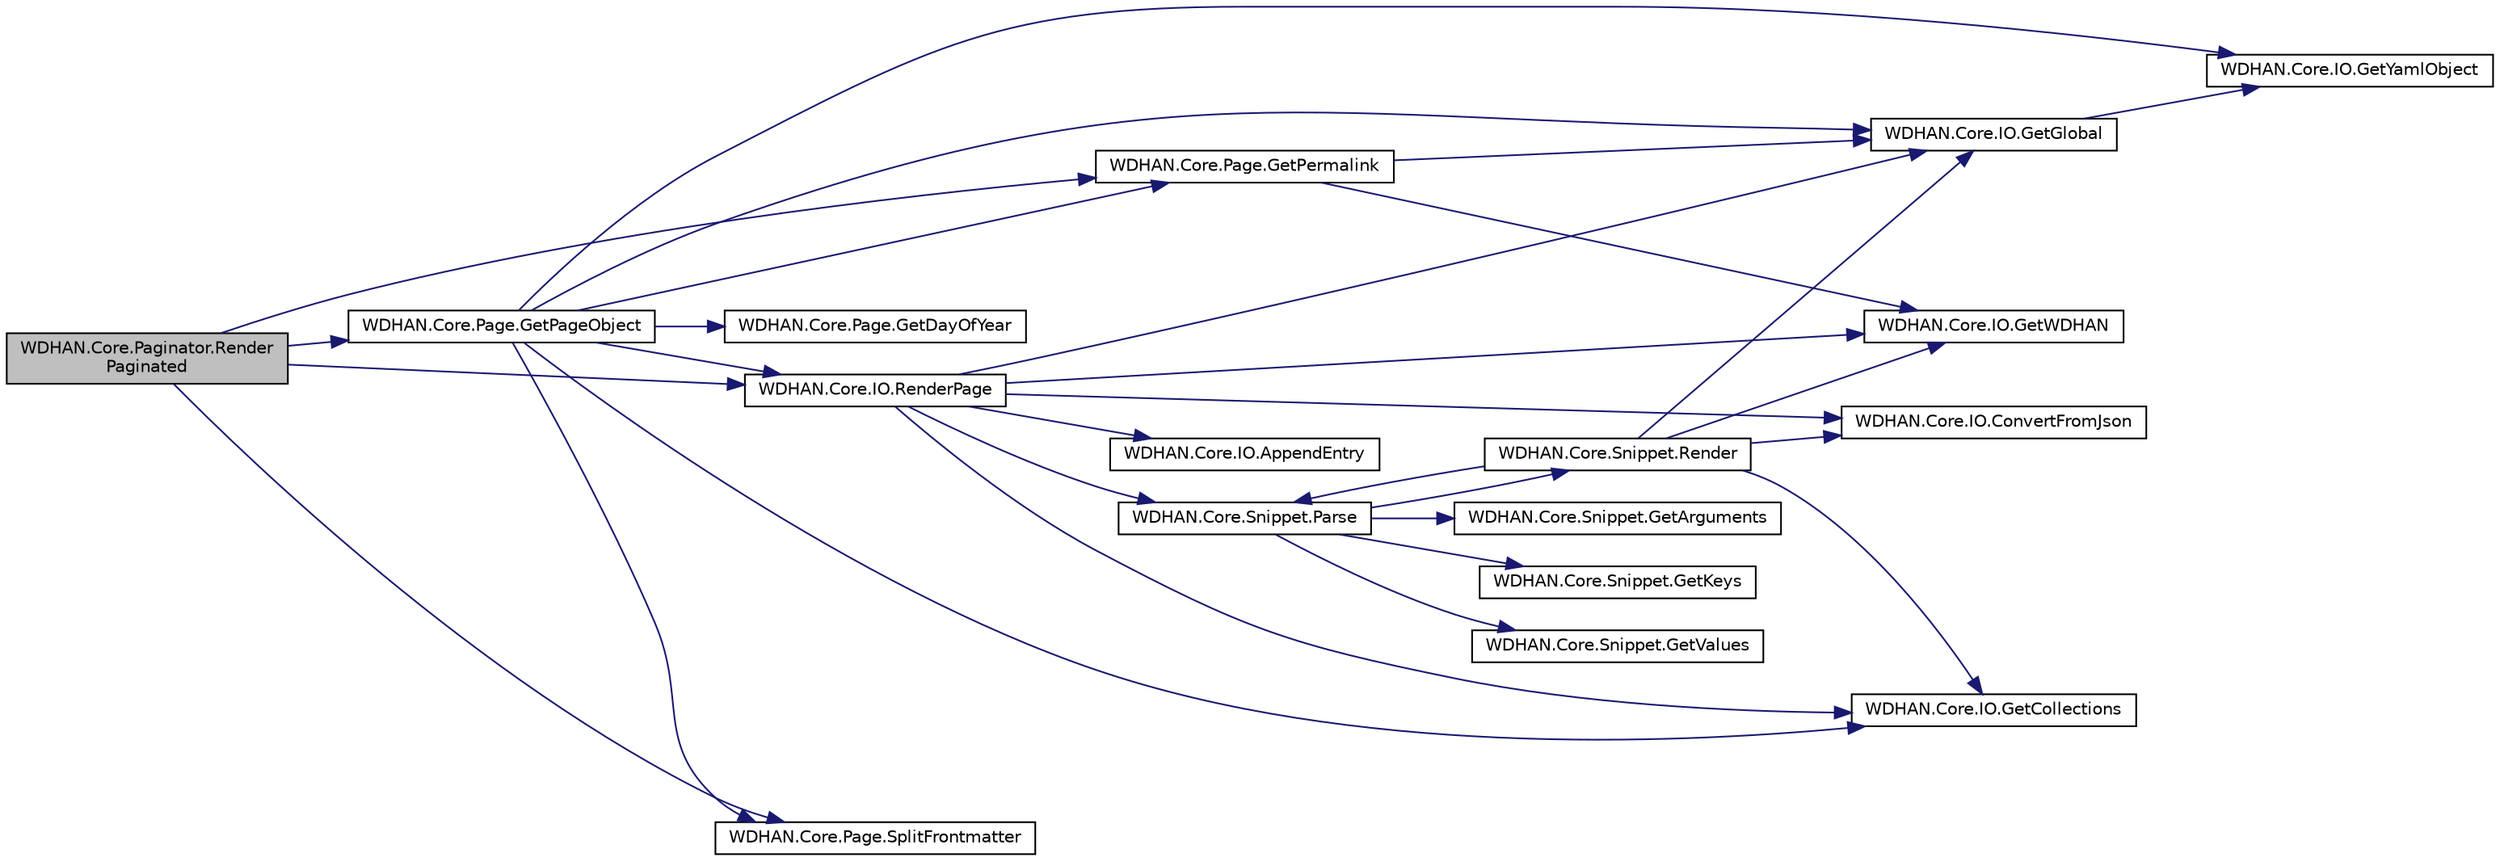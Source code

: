 digraph "WDHAN.Core.Paginator.RenderPaginated"
{
 // LATEX_PDF_SIZE
  edge [fontname="Helvetica",fontsize="10",labelfontname="Helvetica",labelfontsize="10"];
  node [fontname="Helvetica",fontsize="10",shape=record];
  rankdir="LR";
  Node1 [label="WDHAN.Core.Paginator.Render\lPaginated",height=0.2,width=0.4,color="black", fillcolor="grey75", style="filled", fontcolor="black",tooltip="Outputs a paginated version of a page (requires {{ page.paginate }} and {{ page.collection }})"];
  Node1 -> Node2 [color="midnightblue",fontsize="10",style="solid",fontname="Helvetica"];
  Node2 [label="WDHAN.Core.Page.GetPageObject",height=0.2,width=0.4,color="black", fillcolor="white", style="filled",URL="$class_w_d_h_a_n_1_1_core_1_1_page.html#a292f66b0e00db3129dd8db67c6235599",tooltip="Parses a given page into a JObject"];
  Node2 -> Node3 [color="midnightblue",fontsize="10",style="solid",fontname="Helvetica"];
  Node3 [label="WDHAN.Core.IO.GetCollections",height=0.2,width=0.4,color="black", fillcolor="white", style="filled",URL="$class_w_d_h_a_n_1_1_core_1_1_i_o.html#aa5aa812e7154ab4029e740398281fb3c",tooltip="Create a JObject to merge with the Global context containing each collection's collection...."];
  Node2 -> Node4 [color="midnightblue",fontsize="10",style="solid",fontname="Helvetica"];
  Node4 [label="WDHAN.Core.Page.GetDayOfYear",height=0.2,width=0.4,color="black", fillcolor="white", style="filled",URL="$class_w_d_h_a_n_1_1_core_1_1_page.html#a71fd3eb566879f207c321554cc1ecfa2",tooltip=" "];
  Node2 -> Node5 [color="midnightblue",fontsize="10",style="solid",fontname="Helvetica"];
  Node5 [label="WDHAN.Core.IO.GetGlobal",height=0.2,width=0.4,color="black", fillcolor="white", style="filled",URL="$class_w_d_h_a_n_1_1_core_1_1_i_o.html#aac4d4c4e08c3c1ae7b38103e230460fa",tooltip="Get file representing project's Global context"];
  Node5 -> Node6 [color="midnightblue",fontsize="10",style="solid",fontname="Helvetica"];
  Node6 [label="WDHAN.Core.IO.GetYamlObject",height=0.2,width=0.4,color="black", fillcolor="white", style="filled",URL="$class_w_d_h_a_n_1_1_core_1_1_i_o.html#ae601581880f278d00414777200cb917f",tooltip="Convert YAML data into JObject"];
  Node2 -> Node7 [color="midnightblue",fontsize="10",style="solid",fontname="Helvetica"];
  Node7 [label="WDHAN.Core.Page.GetPermalink",height=0.2,width=0.4,color="black", fillcolor="white", style="filled",URL="$class_w_d_h_a_n_1_1_core_1_1_page.html#af7df462e29be7bdd0dec6b76539b3409",tooltip="Parses the permalink using given metadata to generate an output path"];
  Node7 -> Node5 [color="midnightblue",fontsize="10",style="solid",fontname="Helvetica"];
  Node7 -> Node8 [color="midnightblue",fontsize="10",style="solid",fontname="Helvetica"];
  Node8 [label="WDHAN.Core.IO.GetWDHAN",height=0.2,width=0.4,color="black", fillcolor="white", style="filled",URL="$class_w_d_h_a_n_1_1_core_1_1_i_o.html#a3805887ffbfbacd0de9fb34bd24f3c3b",tooltip="Get JObject representing project's WDHAN context"];
  Node2 -> Node6 [color="midnightblue",fontsize="10",style="solid",fontname="Helvetica"];
  Node2 -> Node9 [color="midnightblue",fontsize="10",style="solid",fontname="Helvetica"];
  Node9 [label="WDHAN.Core.IO.RenderPage",height=0.2,width=0.4,color="black", fillcolor="white", style="filled",URL="$class_w_d_h_a_n_1_1_core_1_1_i_o.html#ab3eed26626103b9aa4c6b3e1bd170daf",tooltip="Take layout, place Markdig-parsed content in layout, evaluate includes, render with Scriban"];
  Node9 -> Node10 [color="midnightblue",fontsize="10",style="solid",fontname="Helvetica"];
  Node10 [label="WDHAN.Core.IO.AppendEntry",height=0.2,width=0.4,color="black", fillcolor="white", style="filled",URL="$class_w_d_h_a_n_1_1_core_1_1_i_o.html#ab64609fd1584bedbe3a3d87964eae1e3",tooltip="Adds JObject representations of pages in a collection to the collection's entries field in its collec..."];
  Node9 -> Node11 [color="midnightblue",fontsize="10",style="solid",fontname="Helvetica"];
  Node11 [label="WDHAN.Core.IO.ConvertFromJson",height=0.2,width=0.4,color="black", fillcolor="white", style="filled",URL="$class_w_d_h_a_n_1_1_core_1_1_i_o.html#a226ff4d23ac00fed992ab5d2e85fdab7",tooltip="Convert JObject to Scriban objects"];
  Node9 -> Node3 [color="midnightblue",fontsize="10",style="solid",fontname="Helvetica"];
  Node9 -> Node5 [color="midnightblue",fontsize="10",style="solid",fontname="Helvetica"];
  Node9 -> Node8 [color="midnightblue",fontsize="10",style="solid",fontname="Helvetica"];
  Node9 -> Node12 [color="midnightblue",fontsize="10",style="solid",fontname="Helvetica"];
  Node12 [label="WDHAN.Core.Snippet.Parse",height=0.2,width=0.4,color="black", fillcolor="white", style="filled",URL="$class_w_d_h_a_n_1_1_core_1_1_snippet.html#ade414a9921aa39851fd7a1c6b51496e0",tooltip="Parses through each {! snippet !} call in a page and evaluates them"];
  Node12 -> Node13 [color="midnightblue",fontsize="10",style="solid",fontname="Helvetica"];
  Node13 [label="WDHAN.Core.Snippet.GetArguments",height=0.2,width=0.4,color="black", fillcolor="white", style="filled",URL="$class_w_d_h_a_n_1_1_core_1_1_snippet.html#a1063ffddc98a6bc4b74a7afe81a354f4",tooltip="Gets the arguments given in the Snippet call, to be parsed through later"];
  Node12 -> Node14 [color="midnightblue",fontsize="10",style="solid",fontname="Helvetica"];
  Node14 [label="WDHAN.Core.Snippet.GetKeys",height=0.2,width=0.4,color="black", fillcolor="white", style="filled",URL="$class_w_d_h_a_n_1_1_core_1_1_snippet.html#a45566b5b6408a2f5aabd680569f8a542",tooltip="Gets the keys (names of variables) given when the Snippet was called"];
  Node12 -> Node15 [color="midnightblue",fontsize="10",style="solid",fontname="Helvetica"];
  Node15 [label="WDHAN.Core.Snippet.GetValues",height=0.2,width=0.4,color="black", fillcolor="white", style="filled",URL="$class_w_d_h_a_n_1_1_core_1_1_snippet.html#a09c3f3cea15d8ab80f694e60db060ac9",tooltip="Gets values of given arguments/variables when the Snippet was called"];
  Node12 -> Node16 [color="midnightblue",fontsize="10",style="solid",fontname="Helvetica"];
  Node16 [label="WDHAN.Core.Snippet.Render",height=0.2,width=0.4,color="black", fillcolor="white", style="filled",URL="$class_w_d_h_a_n_1_1_core_1_1_snippet.html#a7e0224d917f9b89fbf1dd86b0ff751af",tooltip="Renders Snippets"];
  Node16 -> Node11 [color="midnightblue",fontsize="10",style="solid",fontname="Helvetica"];
  Node16 -> Node3 [color="midnightblue",fontsize="10",style="solid",fontname="Helvetica"];
  Node16 -> Node5 [color="midnightblue",fontsize="10",style="solid",fontname="Helvetica"];
  Node16 -> Node8 [color="midnightblue",fontsize="10",style="solid",fontname="Helvetica"];
  Node16 -> Node12 [color="midnightblue",fontsize="10",style="solid",fontname="Helvetica"];
  Node2 -> Node17 [color="midnightblue",fontsize="10",style="solid",fontname="Helvetica"];
  Node17 [label="WDHAN.Core.Page.SplitFrontmatter",height=0.2,width=0.4,color="black", fillcolor="white", style="filled",URL="$class_w_d_h_a_n_1_1_core_1_1_page.html#ad29b5db3fd83f70d5756e3dc3b7c67e1",tooltip="Gets the YAML of the frontmatter for a given page"];
  Node1 -> Node7 [color="midnightblue",fontsize="10",style="solid",fontname="Helvetica"];
  Node1 -> Node9 [color="midnightblue",fontsize="10",style="solid",fontname="Helvetica"];
  Node1 -> Node17 [color="midnightblue",fontsize="10",style="solid",fontname="Helvetica"];
}
